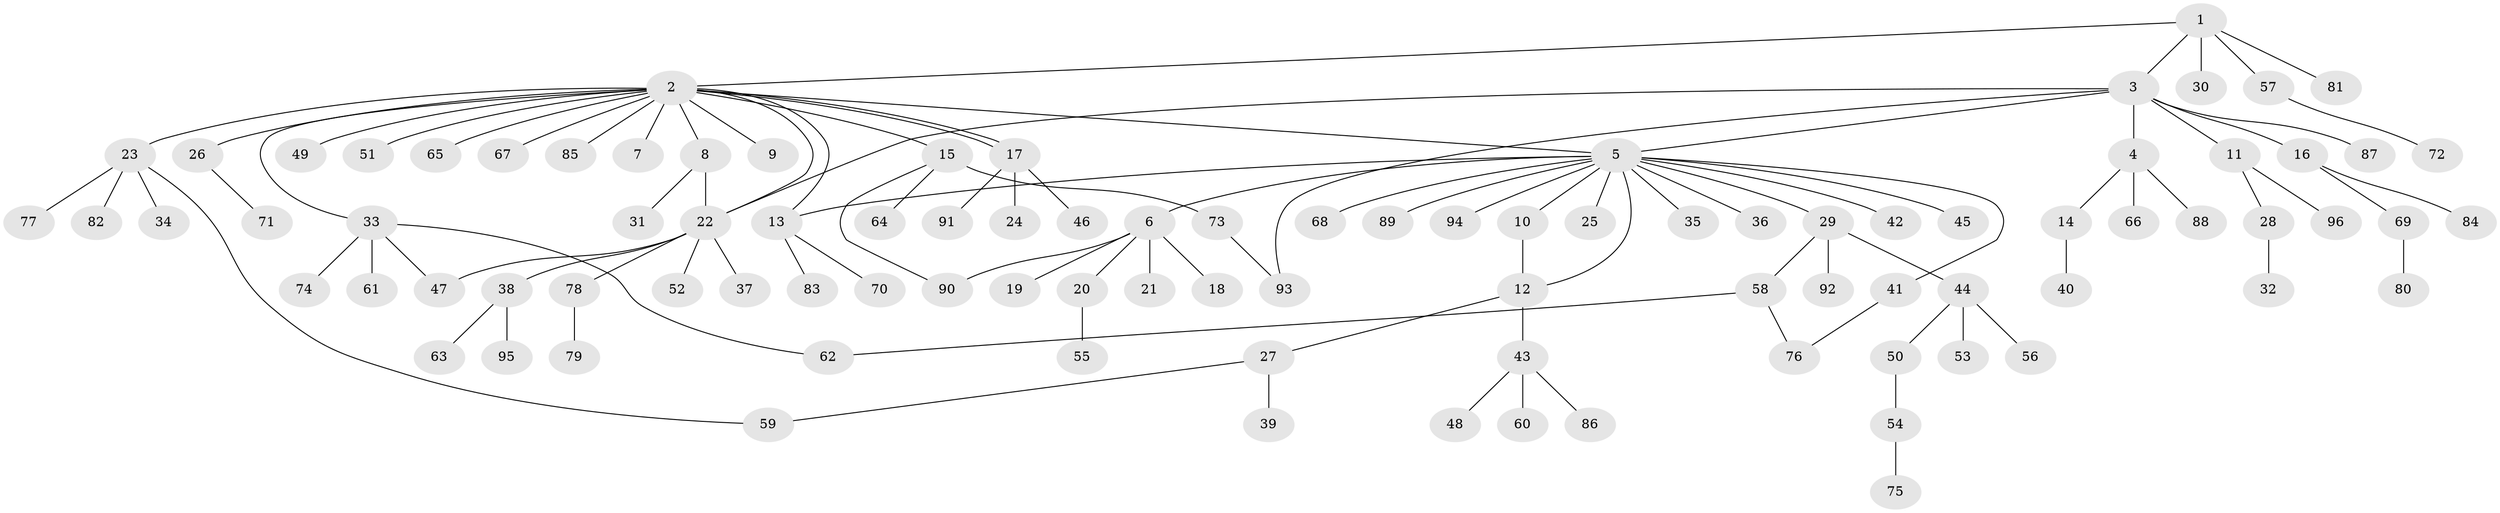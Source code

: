 // coarse degree distribution, {4: 0.057971014492753624, 16: 0.014492753623188406, 7: 0.028985507246376812, 3: 0.10144927536231885, 15: 0.014492753623188406, 5: 0.028985507246376812, 1: 0.5507246376811594, 2: 0.2028985507246377}
// Generated by graph-tools (version 1.1) at 2025/50/03/04/25 22:50:25]
// undirected, 96 vertices, 107 edges
graph export_dot {
  node [color=gray90,style=filled];
  1;
  2;
  3;
  4;
  5;
  6;
  7;
  8;
  9;
  10;
  11;
  12;
  13;
  14;
  15;
  16;
  17;
  18;
  19;
  20;
  21;
  22;
  23;
  24;
  25;
  26;
  27;
  28;
  29;
  30;
  31;
  32;
  33;
  34;
  35;
  36;
  37;
  38;
  39;
  40;
  41;
  42;
  43;
  44;
  45;
  46;
  47;
  48;
  49;
  50;
  51;
  52;
  53;
  54;
  55;
  56;
  57;
  58;
  59;
  60;
  61;
  62;
  63;
  64;
  65;
  66;
  67;
  68;
  69;
  70;
  71;
  72;
  73;
  74;
  75;
  76;
  77;
  78;
  79;
  80;
  81;
  82;
  83;
  84;
  85;
  86;
  87;
  88;
  89;
  90;
  91;
  92;
  93;
  94;
  95;
  96;
  1 -- 2;
  1 -- 3;
  1 -- 30;
  1 -- 57;
  1 -- 81;
  2 -- 5;
  2 -- 7;
  2 -- 8;
  2 -- 9;
  2 -- 13;
  2 -- 15;
  2 -- 17;
  2 -- 17;
  2 -- 22;
  2 -- 23;
  2 -- 26;
  2 -- 33;
  2 -- 49;
  2 -- 51;
  2 -- 65;
  2 -- 67;
  2 -- 85;
  3 -- 4;
  3 -- 5;
  3 -- 11;
  3 -- 16;
  3 -- 22;
  3 -- 87;
  3 -- 93;
  4 -- 14;
  4 -- 66;
  4 -- 88;
  5 -- 6;
  5 -- 10;
  5 -- 12;
  5 -- 13;
  5 -- 25;
  5 -- 29;
  5 -- 35;
  5 -- 36;
  5 -- 41;
  5 -- 42;
  5 -- 45;
  5 -- 68;
  5 -- 89;
  5 -- 94;
  6 -- 18;
  6 -- 19;
  6 -- 20;
  6 -- 21;
  6 -- 90;
  8 -- 22;
  8 -- 31;
  10 -- 12;
  11 -- 28;
  11 -- 96;
  12 -- 27;
  12 -- 43;
  13 -- 70;
  13 -- 83;
  14 -- 40;
  15 -- 64;
  15 -- 73;
  15 -- 90;
  16 -- 69;
  16 -- 84;
  17 -- 24;
  17 -- 46;
  17 -- 91;
  20 -- 55;
  22 -- 37;
  22 -- 38;
  22 -- 47;
  22 -- 52;
  22 -- 78;
  23 -- 34;
  23 -- 59;
  23 -- 77;
  23 -- 82;
  26 -- 71;
  27 -- 39;
  27 -- 59;
  28 -- 32;
  29 -- 44;
  29 -- 58;
  29 -- 92;
  33 -- 47;
  33 -- 61;
  33 -- 62;
  33 -- 74;
  38 -- 63;
  38 -- 95;
  41 -- 76;
  43 -- 48;
  43 -- 60;
  43 -- 86;
  44 -- 50;
  44 -- 53;
  44 -- 56;
  50 -- 54;
  54 -- 75;
  57 -- 72;
  58 -- 62;
  58 -- 76;
  69 -- 80;
  73 -- 93;
  78 -- 79;
}
